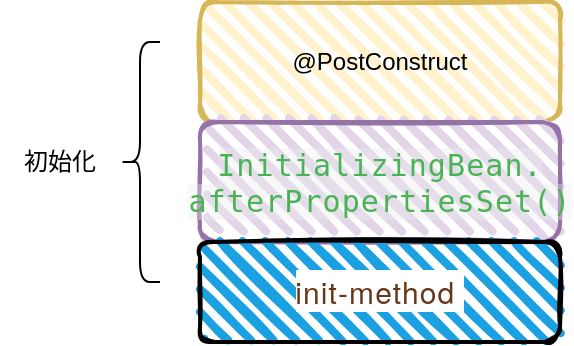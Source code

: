 <mxfile version="16.6.4" type="github">
  <diagram id="yPxyJZ8AM_hMuL3Unpa9" name="gitflow">
    <mxGraphModel dx="813" dy="435" grid="1" gridSize="10" guides="1" tooltips="1" connect="1" arrows="1" fold="1" page="1" pageScale="1" pageWidth="850" pageHeight="1100" math="0" shadow="0">
      <root>
        <mxCell id="0" />
        <mxCell id="1" parent="0" />
        <mxCell id="9IIYB5IX4-2PKWAg7d3J-177" value="@PostConstruct" style="rounded=1;whiteSpace=wrap;html=1;strokeWidth=2;fillWeight=4;hachureGap=8;hachureAngle=45;fillColor=#fff2cc;sketch=1;strokeColor=#d6b656;" vertex="1" parent="1">
          <mxGeometry x="270" y="70" width="180" height="60" as="geometry" />
        </mxCell>
        <mxCell id="9IIYB5IX4-2PKWAg7d3J-178" value="&lt;span style=&quot;color: rgb(72 , 180 , 86) ; font-family: monospace ; font-size: 15px ; letter-spacing: 0.544px ; text-align: left ; background-color: rgba(235 , 235 , 235 , 0.35)&quot;&gt;InitializingBean.&lt;br&gt;afterPropertiesSet()&lt;/span&gt;" style="rounded=1;whiteSpace=wrap;html=1;strokeWidth=2;fillWeight=4;hachureGap=8;hachureAngle=45;fillColor=#e1d5e7;sketch=1;strokeColor=#9673a6;" vertex="1" parent="1">
          <mxGeometry x="270" y="130" width="180" height="60" as="geometry" />
        </mxCell>
        <mxCell id="9IIYB5IX4-2PKWAg7d3J-181" value="&lt;span style=&quot;color: rgb(102 , 55 , 24) ; font-family: &amp;#34;helvetica neue&amp;#34; , &amp;#34;helvetica&amp;#34; , sans-serif ; font-size: 15px ; letter-spacing: 0.544px ; text-align: left ; background-color: rgb(255 , 255 , 255)&quot;&gt;init-method&amp;nbsp;&lt;/span&gt;" style="rounded=1;whiteSpace=wrap;html=1;strokeWidth=2;fillWeight=4;hachureGap=8;hachureAngle=45;fillColor=#1ba1e2;sketch=1;" vertex="1" parent="1">
          <mxGeometry x="270" y="190" width="180" height="50" as="geometry" />
        </mxCell>
        <mxCell id="9IIYB5IX4-2PKWAg7d3J-183" value="" style="shape=curlyBracket;whiteSpace=wrap;html=1;rounded=1;" vertex="1" parent="1">
          <mxGeometry x="230" y="90" width="20" height="120" as="geometry" />
        </mxCell>
        <mxCell id="9IIYB5IX4-2PKWAg7d3J-184" value="初始化" style="text;html=1;strokeColor=none;fillColor=none;align=center;verticalAlign=middle;whiteSpace=wrap;rounded=0;" vertex="1" parent="1">
          <mxGeometry x="170" y="135" width="60" height="30" as="geometry" />
        </mxCell>
      </root>
    </mxGraphModel>
  </diagram>
</mxfile>
